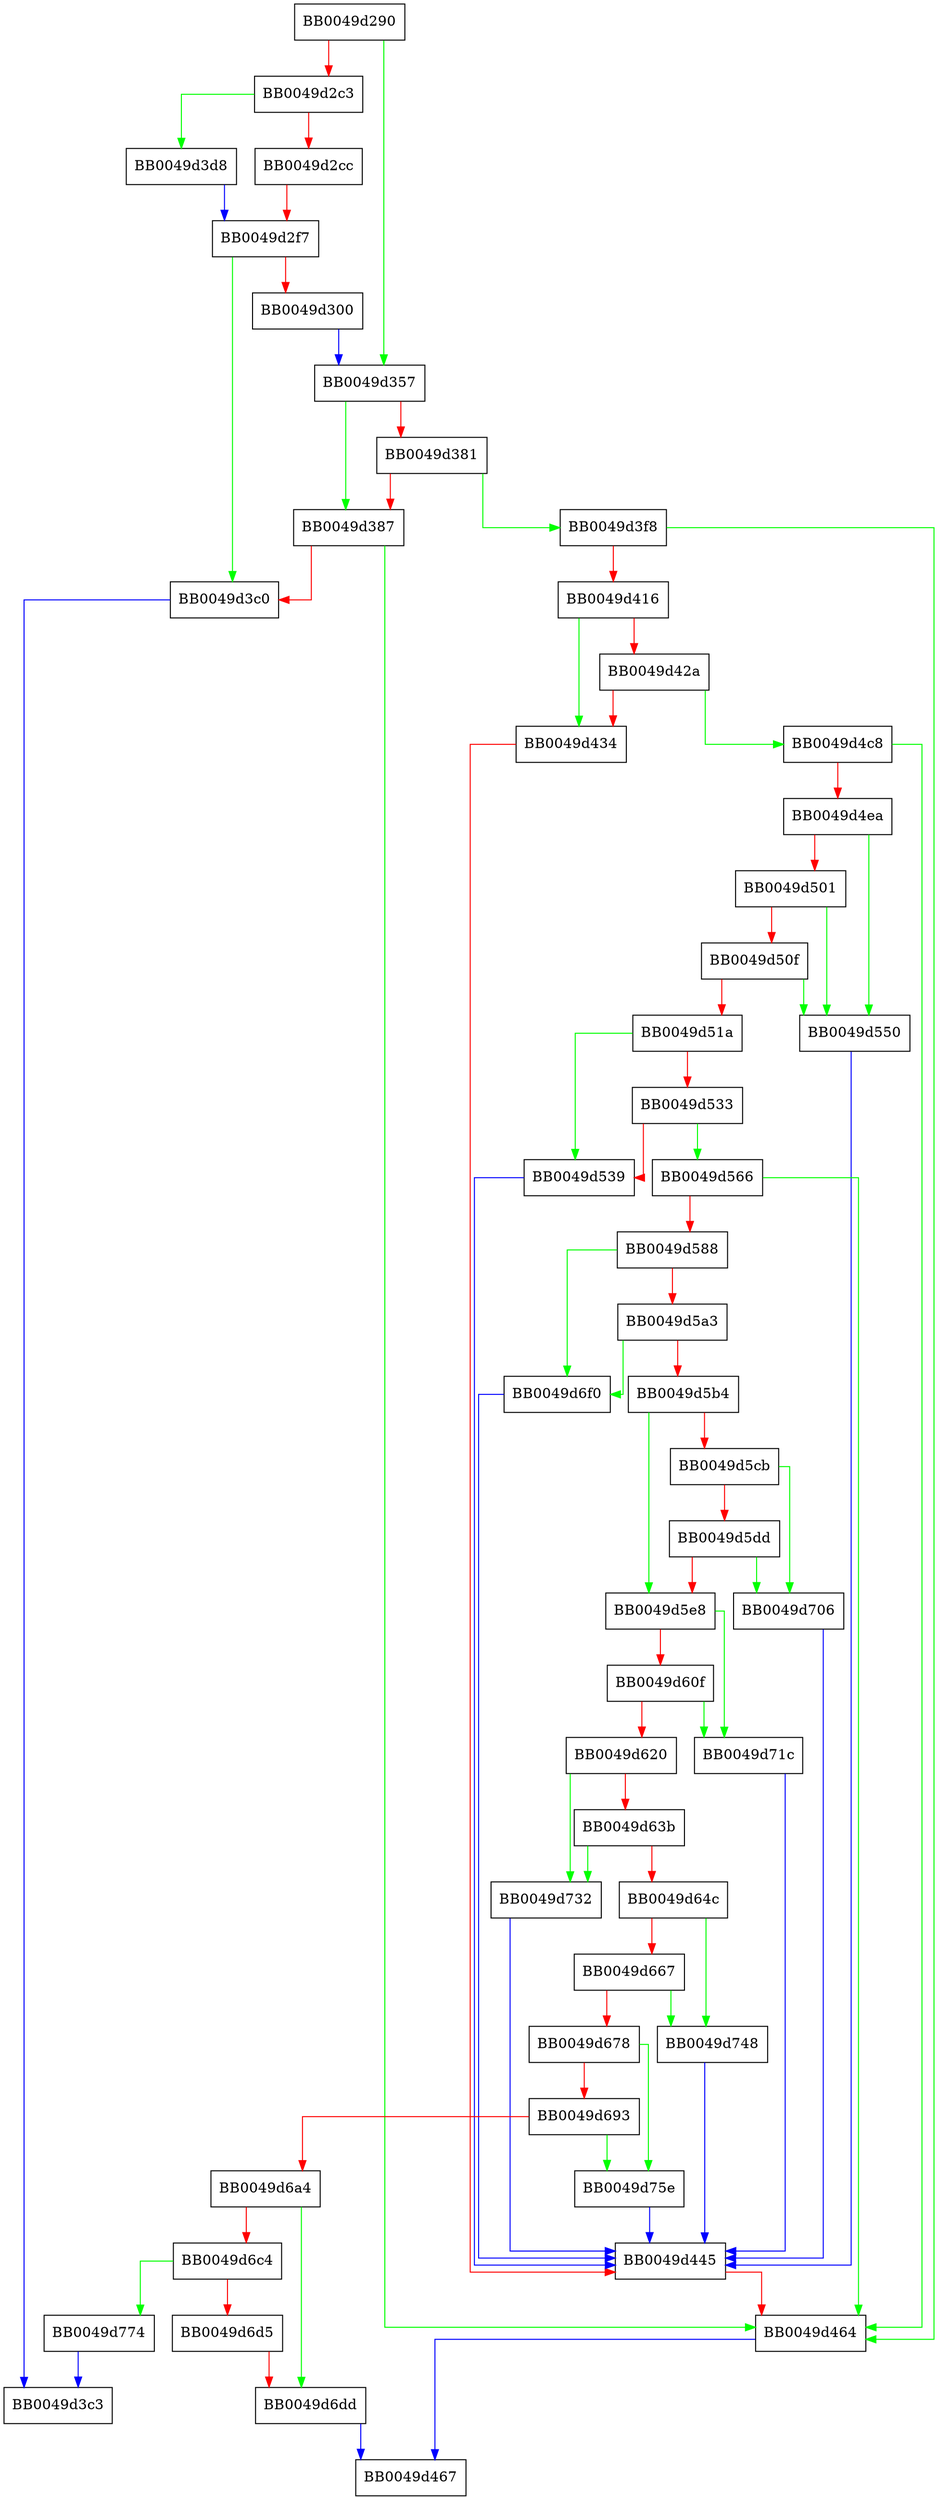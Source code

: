 digraph add_provider_groups {
  node [shape="box"];
  graph [splines=ortho];
  BB0049d290 -> BB0049d357 [color="green"];
  BB0049d290 -> BB0049d2c3 [color="red"];
  BB0049d2c3 -> BB0049d3d8 [color="green"];
  BB0049d2c3 -> BB0049d2cc [color="red"];
  BB0049d2cc -> BB0049d2f7 [color="red"];
  BB0049d2f7 -> BB0049d3c0 [color="green"];
  BB0049d2f7 -> BB0049d300 [color="red"];
  BB0049d300 -> BB0049d357 [color="blue"];
  BB0049d357 -> BB0049d387 [color="green"];
  BB0049d357 -> BB0049d381 [color="red"];
  BB0049d381 -> BB0049d3f8 [color="green"];
  BB0049d381 -> BB0049d387 [color="red"];
  BB0049d387 -> BB0049d464 [color="green"];
  BB0049d387 -> BB0049d3c0 [color="red"];
  BB0049d3c0 -> BB0049d3c3 [color="blue"];
  BB0049d3d8 -> BB0049d2f7 [color="blue"];
  BB0049d3f8 -> BB0049d464 [color="green"];
  BB0049d3f8 -> BB0049d416 [color="red"];
  BB0049d416 -> BB0049d434 [color="green"];
  BB0049d416 -> BB0049d42a [color="red"];
  BB0049d42a -> BB0049d4c8 [color="green"];
  BB0049d42a -> BB0049d434 [color="red"];
  BB0049d434 -> BB0049d445 [color="red"];
  BB0049d445 -> BB0049d464 [color="red"];
  BB0049d464 -> BB0049d467 [color="blue"];
  BB0049d4c8 -> BB0049d464 [color="green"];
  BB0049d4c8 -> BB0049d4ea [color="red"];
  BB0049d4ea -> BB0049d550 [color="green"];
  BB0049d4ea -> BB0049d501 [color="red"];
  BB0049d501 -> BB0049d550 [color="green"];
  BB0049d501 -> BB0049d50f [color="red"];
  BB0049d50f -> BB0049d550 [color="green"];
  BB0049d50f -> BB0049d51a [color="red"];
  BB0049d51a -> BB0049d539 [color="green"];
  BB0049d51a -> BB0049d533 [color="red"];
  BB0049d533 -> BB0049d566 [color="green"];
  BB0049d533 -> BB0049d539 [color="red"];
  BB0049d539 -> BB0049d445 [color="blue"];
  BB0049d550 -> BB0049d445 [color="blue"];
  BB0049d566 -> BB0049d464 [color="green"];
  BB0049d566 -> BB0049d588 [color="red"];
  BB0049d588 -> BB0049d6f0 [color="green"];
  BB0049d588 -> BB0049d5a3 [color="red"];
  BB0049d5a3 -> BB0049d6f0 [color="green"];
  BB0049d5a3 -> BB0049d5b4 [color="red"];
  BB0049d5b4 -> BB0049d5e8 [color="green"];
  BB0049d5b4 -> BB0049d5cb [color="red"];
  BB0049d5cb -> BB0049d706 [color="green"];
  BB0049d5cb -> BB0049d5dd [color="red"];
  BB0049d5dd -> BB0049d706 [color="green"];
  BB0049d5dd -> BB0049d5e8 [color="red"];
  BB0049d5e8 -> BB0049d71c [color="green"];
  BB0049d5e8 -> BB0049d60f [color="red"];
  BB0049d60f -> BB0049d71c [color="green"];
  BB0049d60f -> BB0049d620 [color="red"];
  BB0049d620 -> BB0049d732 [color="green"];
  BB0049d620 -> BB0049d63b [color="red"];
  BB0049d63b -> BB0049d732 [color="green"];
  BB0049d63b -> BB0049d64c [color="red"];
  BB0049d64c -> BB0049d748 [color="green"];
  BB0049d64c -> BB0049d667 [color="red"];
  BB0049d667 -> BB0049d748 [color="green"];
  BB0049d667 -> BB0049d678 [color="red"];
  BB0049d678 -> BB0049d75e [color="green"];
  BB0049d678 -> BB0049d693 [color="red"];
  BB0049d693 -> BB0049d75e [color="green"];
  BB0049d693 -> BB0049d6a4 [color="red"];
  BB0049d6a4 -> BB0049d6dd [color="green"];
  BB0049d6a4 -> BB0049d6c4 [color="red"];
  BB0049d6c4 -> BB0049d774 [color="green"];
  BB0049d6c4 -> BB0049d6d5 [color="red"];
  BB0049d6d5 -> BB0049d6dd [color="red"];
  BB0049d6dd -> BB0049d467 [color="blue"];
  BB0049d6f0 -> BB0049d445 [color="blue"];
  BB0049d706 -> BB0049d445 [color="blue"];
  BB0049d71c -> BB0049d445 [color="blue"];
  BB0049d732 -> BB0049d445 [color="blue"];
  BB0049d748 -> BB0049d445 [color="blue"];
  BB0049d75e -> BB0049d445 [color="blue"];
  BB0049d774 -> BB0049d3c3 [color="blue"];
}